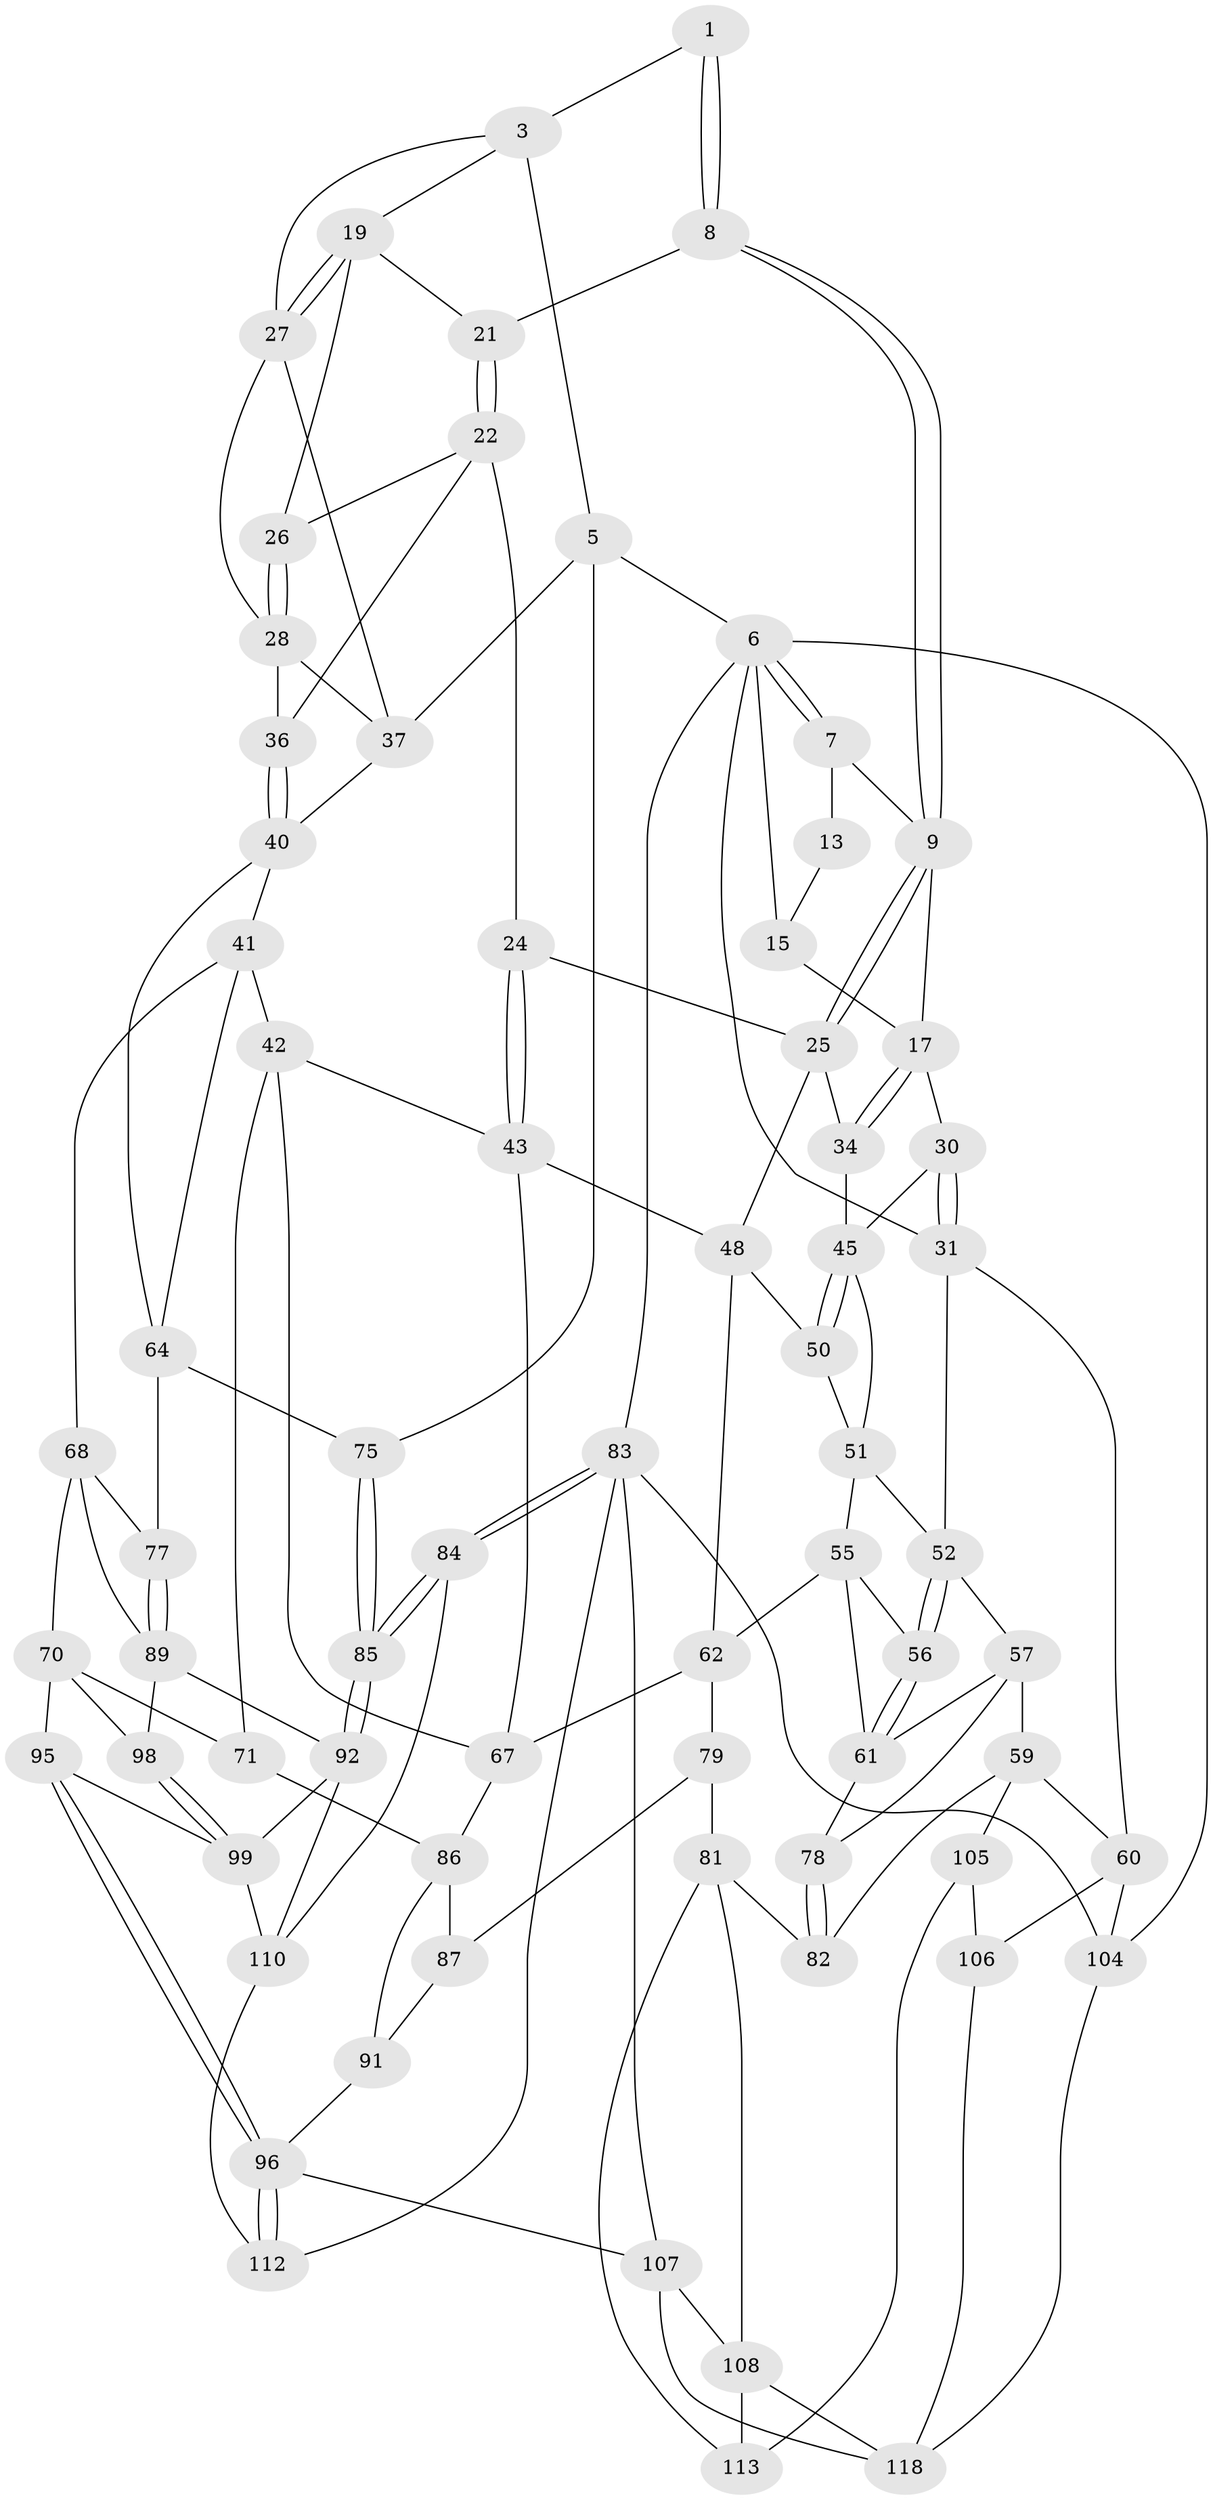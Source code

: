 // Generated by graph-tools (version 1.1) at 2025/24/03/03/25 07:24:39]
// undirected, 71 vertices, 151 edges
graph export_dot {
graph [start="1"]
  node [color=gray90,style=filled];
  1 [pos="+0.7324568697493677+0",super="+2"];
  3 [pos="+0.8910189409297953+0.06305278819455405",super="+4"];
  5 [pos="+1+0",super="+38"];
  6 [pos="+1+0",super="+14"];
  7 [pos="+0.7297606397152837+0",super="+11"];
  8 [pos="+0.6660976615276292+0.061548415895204746",super="+12"];
  9 [pos="+0.5033705701414933+0.04134220480666591",super="+10"];
  13 [pos="+0.3836020852659625+0"];
  15 [pos="+0+0",super="+16"];
  17 [pos="+0.32315442395551747+0.19792507286831285",super="+18"];
  19 [pos="+0.7936712954905274+0.13143594402241632",super="+20"];
  21 [pos="+0.7274931189942281+0.0987811901189957"];
  22 [pos="+0.6761698281369887+0.16570976544447238",super="+23"];
  24 [pos="+0.5867412532723549+0.20342860953774383"];
  25 [pos="+0.5710437927609502+0.18648917860774397",super="+33"];
  26 [pos="+0.7459441840001365+0.18319205343863534"];
  27 [pos="+0.8066457339469894+0.19411370081854473",super="+29"];
  28 [pos="+0.7943203901295711+0.2042249512218761",super="+35"];
  30 [pos="+0.05397880652832138+0.16681007999074035"];
  31 [pos="+0+0.18866544805012272",super="+32"];
  34 [pos="+0.32349206354763277+0.20289196142057633"];
  36 [pos="+0.7567147121952017+0.25344339056930637"];
  37 [pos="+0.8960043205905883+0.2853645988564797",super="+39"];
  40 [pos="+0.7548388722537889+0.2781040016380614",super="+44"];
  41 [pos="+0.700063305352388+0.3513196605998958",super="+65"];
  42 [pos="+0.6713039269915431+0.3594469423778781",super="+66"];
  43 [pos="+0.5868682407627788+0.21682551314465343",super="+47"];
  45 [pos="+0.233012064177309+0.2793104826773765",super="+46"];
  48 [pos="+0.39734978383990527+0.3296085582218321",super="+49"];
  50 [pos="+0.28777872741902966+0.38025513487203855"];
  51 [pos="+0.20118740539381433+0.3115478096130576",super="+54"];
  52 [pos="+0.16244561952327186+0.33310094762725695",super="+53"];
  55 [pos="+0.19568676621870001+0.41882573273268325",super="+63"];
  56 [pos="+0.1601779349475226+0.4071863139720466"];
  57 [pos="+0.07549518600227433+0.4444225233227836",super="+58"];
  59 [pos="+0+0.513760725239733",super="+101"];
  60 [pos="+0+0.5126344537234973",super="+103"];
  61 [pos="+0.09304126742700139+0.44396198171575896",super="+72"];
  62 [pos="+0.295331560440988+0.46174530738083164",super="+74"];
  64 [pos="+0.8673612672114952+0.40855818308642006",super="+76"];
  67 [pos="+0.5139770547102845+0.44833357324682305",super="+73"];
  68 [pos="+0.7475920730729682+0.5290737573644629",super="+69"];
  70 [pos="+0.6541511394462829+0.5488333959758891",super="+94"];
  71 [pos="+0.6480214156555284+0.5443356552941221"];
  75 [pos="+1+0.8294708533993005"];
  77 [pos="+0.8276715362952017+0.5575237275461007"];
  78 [pos="+0.16092086302343067+0.6491968170500452"];
  79 [pos="+0.30851634041263193+0.5193536495523193",super="+80"];
  81 [pos="+0.19192374012936994+0.6990865105679163",super="+109"];
  82 [pos="+0.179948509475607+0.6967456930031505"];
  83 [pos="+1+1",super="+115"];
  84 [pos="+1+1"];
  85 [pos="+1+0.8504426250672286"];
  86 [pos="+0.4618875325239016+0.5084961581951112",super="+88"];
  87 [pos="+0.4143220273790887+0.5724664411532928",super="+90"];
  89 [pos="+0.8408614208673669+0.6777144473813363",super="+93"];
  91 [pos="+0.4593083378754649+0.6928354946249937"];
  92 [pos="+1+0.8192286933785262",super="+102"];
  95 [pos="+0.6431206742574325+0.6553197613025558"];
  96 [pos="+0.5309746610395643+0.7950108247678787",super="+97"];
  98 [pos="+0.7558859323486078+0.6930296578829009"];
  99 [pos="+0.7319254072008856+0.7293897758771524",super="+100"];
  104 [pos="+0+1"];
  105 [pos="+0.052869421437488524+0.7881006904684147",super="+114"];
  106 [pos="+0.038042039885211106+0.7937491088605557",super="+119"];
  107 [pos="+0.40060259029421647+0.7929429739504483",super="+116"];
  108 [pos="+0.31061334597185525+0.8209544596896833",super="+117"];
  110 [pos="+0.6971435035319973+0.7991974702926339",super="+111"];
  112 [pos="+0.5814954987640577+0.8815644680359795"];
  113 [pos="+0.19327532456955782+0.9315720536909118"];
  118 [pos="+0.3519967737276511+1",super="+120"];
  1 -- 8 [weight=2];
  1 -- 8;
  1 -- 3;
  3 -- 19;
  3 -- 27;
  3 -- 5;
  5 -- 6;
  5 -- 75;
  5 -- 37;
  6 -- 7;
  6 -- 7;
  6 -- 83;
  6 -- 104;
  6 -- 15;
  6 -- 31;
  7 -- 13;
  7 -- 9;
  8 -- 9;
  8 -- 9;
  8 -- 21;
  9 -- 25;
  9 -- 25;
  9 -- 17;
  13 -- 15;
  15 -- 17;
  17 -- 34;
  17 -- 34;
  17 -- 30;
  19 -- 27;
  19 -- 27;
  19 -- 26;
  19 -- 21;
  21 -- 22;
  21 -- 22;
  22 -- 26;
  22 -- 24;
  22 -- 36;
  24 -- 25;
  24 -- 43;
  24 -- 43;
  25 -- 48;
  25 -- 34;
  26 -- 28;
  26 -- 28;
  27 -- 28;
  27 -- 37;
  28 -- 37;
  28 -- 36;
  30 -- 31;
  30 -- 31;
  30 -- 45;
  31 -- 52;
  31 -- 60;
  34 -- 45;
  36 -- 40;
  36 -- 40;
  37 -- 40;
  40 -- 41;
  40 -- 64;
  41 -- 42;
  41 -- 64;
  41 -- 68;
  42 -- 43;
  42 -- 67;
  42 -- 71;
  43 -- 48;
  43 -- 67;
  45 -- 50;
  45 -- 50;
  45 -- 51;
  48 -- 50;
  48 -- 62;
  50 -- 51;
  51 -- 52;
  51 -- 55;
  52 -- 56;
  52 -- 56;
  52 -- 57;
  55 -- 56;
  55 -- 62;
  55 -- 61;
  56 -- 61;
  56 -- 61;
  57 -- 61;
  57 -- 59;
  57 -- 78;
  59 -- 60;
  59 -- 105;
  59 -- 82;
  60 -- 104;
  60 -- 106;
  61 -- 78;
  62 -- 79;
  62 -- 67;
  64 -- 75;
  64 -- 77;
  67 -- 86;
  68 -- 77;
  68 -- 89;
  68 -- 70;
  70 -- 71;
  70 -- 98;
  70 -- 95;
  71 -- 86;
  75 -- 85;
  75 -- 85;
  77 -- 89;
  77 -- 89;
  78 -- 82;
  78 -- 82;
  79 -- 87 [weight=2];
  79 -- 81;
  81 -- 82;
  81 -- 108;
  81 -- 113;
  83 -- 84;
  83 -- 84;
  83 -- 104;
  83 -- 112;
  83 -- 107;
  84 -- 85;
  84 -- 85;
  84 -- 110;
  85 -- 92;
  85 -- 92;
  86 -- 87;
  86 -- 91;
  87 -- 91;
  89 -- 98;
  89 -- 92;
  91 -- 96;
  92 -- 99;
  92 -- 110;
  95 -- 96;
  95 -- 96;
  95 -- 99;
  96 -- 112;
  96 -- 112;
  96 -- 107;
  98 -- 99;
  98 -- 99;
  99 -- 110;
  104 -- 118;
  105 -- 106 [weight=2];
  105 -- 113;
  106 -- 118;
  107 -- 108;
  107 -- 118;
  108 -- 113;
  108 -- 118;
  110 -- 112;
}

